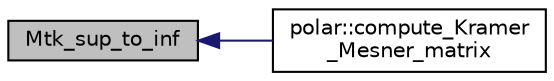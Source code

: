 digraph "Mtk_sup_to_inf"
{
  edge [fontname="Helvetica",fontsize="10",labelfontname="Helvetica",labelfontsize="10"];
  node [fontname="Helvetica",fontsize="10",shape=record];
  rankdir="LR";
  Node7130 [label="Mtk_sup_to_inf",height=0.2,width=0.4,color="black", fillcolor="grey75", style="filled", fontcolor="black"];
  Node7130 -> Node7131 [dir="back",color="midnightblue",fontsize="10",style="solid",fontname="Helvetica"];
  Node7131 [label="polar::compute_Kramer\l_Mesner_matrix",height=0.2,width=0.4,color="black", fillcolor="white", style="filled",URL="$da/d1c/classpolar.html#ad558a87988ec31179ccfde947e490381"];
}
